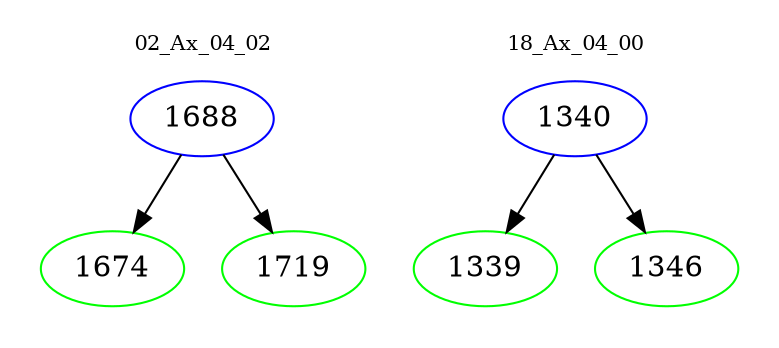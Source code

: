 digraph{
subgraph cluster_0 {
color = white
label = "02_Ax_04_02";
fontsize=10;
T0_1688 [label="1688", color="blue"]
T0_1688 -> T0_1674 [color="black"]
T0_1674 [label="1674", color="green"]
T0_1688 -> T0_1719 [color="black"]
T0_1719 [label="1719", color="green"]
}
subgraph cluster_1 {
color = white
label = "18_Ax_04_00";
fontsize=10;
T1_1340 [label="1340", color="blue"]
T1_1340 -> T1_1339 [color="black"]
T1_1339 [label="1339", color="green"]
T1_1340 -> T1_1346 [color="black"]
T1_1346 [label="1346", color="green"]
}
}
